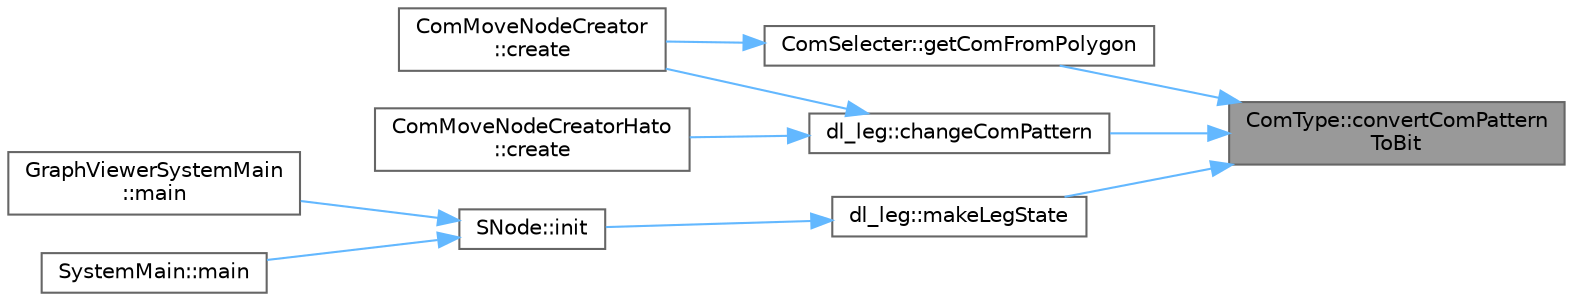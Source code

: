 digraph "ComType::convertComPatternToBit"
{
 // LATEX_PDF_SIZE
  bgcolor="transparent";
  edge [fontname=Helvetica,fontsize=10,labelfontname=Helvetica,labelfontsize=10];
  node [fontname=Helvetica,fontsize=10,shape=box,height=0.2,width=0.4];
  rankdir="RL";
  Node1 [id="Node000001",label="ComType::convertComPattern\lToBit",height=0.2,width=0.4,color="gray40", fillcolor="grey60", style="filled", fontcolor="black",tooltip="重心パターンをbitに変換する関数"];
  Node1 -> Node2 [id="edge1_Node000001_Node000002",dir="back",color="steelblue1",style="solid",tooltip=" "];
  Node2 [id="Node000002",label="dl_leg::changeComPattern",height=0.2,width=0.4,color="grey40", fillcolor="white", style="filled",URL="$namespacedl__leg.html#a1130c749c855ff4a443171a56a0affe8",tooltip="重心のデータを変更する．"];
  Node2 -> Node3 [id="edge2_Node000002_Node000003",dir="back",color="steelblue1",style="solid",tooltip=" "];
  Node3 [id="Node000003",label="ComMoveNodeCreator\l::create",height=0.2,width=0.4,color="grey40", fillcolor="white", style="filled",URL="$class_com_move_node_creator.html#a7087b7fce9f1a35256246e413eb67ca3",tooltip="重心を平行移動したノードを生成する"];
  Node2 -> Node4 [id="edge3_Node000002_Node000004",dir="back",color="steelblue1",style="solid",tooltip=" "];
  Node4 [id="Node000004",label="ComMoveNodeCreatorHato\l::create",height=0.2,width=0.4,color="grey40", fillcolor="white", style="filled",URL="$class_com_move_node_creator_hato.html#a5802fc7f51b97e5ac1e2b86de24283a6",tooltip="重心を平行移動したノードを生成する"];
  Node1 -> Node5 [id="edge4_Node000001_Node000005",dir="back",color="steelblue1",style="solid",tooltip=" "];
  Node5 [id="Node000005",label="ComSelecter::getComFromPolygon",height=0.2,width=0.4,color="grey40", fillcolor="white", style="filled",URL="$class_com_selecter.html#a362bc2b2bba3c9933c01de9c90687691",tooltip="重心を求める"];
  Node5 -> Node3 [id="edge5_Node000005_Node000003",dir="back",color="steelblue1",style="solid",tooltip=" "];
  Node1 -> Node6 [id="edge6_Node000001_Node000006",dir="back",color="steelblue1",style="solid",tooltip=" "];
  Node6 [id="Node000006",label="dl_leg::makeLegState",height=0.2,width=0.4,color="grey40", fillcolor="white", style="filled",URL="$namespacedl__leg.html#ae6cda3d2627d7b423793a243f8cb77e9",tooltip="脚状態を作成して返す関数．脚状態は重心パターン，脚の接地・遊脚，離散化した脚位置のデータが含まれる．"];
  Node6 -> Node7 [id="edge7_Node000006_Node000007",dir="back",color="steelblue1",style="solid",tooltip=" "];
  Node7 [id="Node000007",label="SNode::init",height=0.2,width=0.4,color="grey40", fillcolor="white", style="filled",URL="$struct_s_node.html#a12bd25c27bf8460a22087af5ae44838a",tooltip="初期化関数"];
  Node7 -> Node8 [id="edge8_Node000007_Node000008",dir="back",color="steelblue1",style="solid",tooltip=" "];
  Node8 [id="Node000008",label="GraphViewerSystemMain\l::main",height=0.2,width=0.4,color="grey40", fillcolor="white", style="filled",URL="$class_graph_viewer_system_main.html#a1373b5e56c53515c3aea05d443729f61",tooltip="メイン関数"];
  Node7 -> Node9 [id="edge9_Node000007_Node000009",dir="back",color="steelblue1",style="solid",tooltip=" "];
  Node9 [id="Node000009",label="SystemMain::main",height=0.2,width=0.4,color="grey40", fillcolor="white", style="filled",URL="$class_system_main.html#afd6aec5b53eb29cd818a8cdc014302c2",tooltip="いままでint mainで行われた処理をまとめたもの．目標地点へ着くか，歩容計画に失敗した場合に，シミュレーションを終える．規定の回数シミュレーションしたら終了する．"];
}
